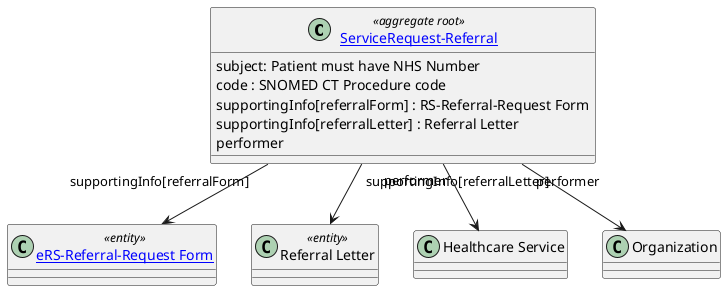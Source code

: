 @startuml


class "[[StructureDefinition-ServiceRequest-Referral.html ServiceRequest-Referral]]" as ServiceRequest <<aggregate root>> {
subject: Patient must have NHS Number
code : SNOMED CT Procedure code
supportingInfo[referralForm] : RS-Referral-Request Form
supportingInfo[referralLetter] : Referral Letter
performer
}

class "[[Questionnaire-eRS-Referral-Request.html eRS-Referral-Request Form]]" as form <<entity>> {
}

class "Referral Letter" as Composition <<entity>> {
}

class "Healthcare Service" as service

class Organization {
}

ServiceRequest "supportingInfo[referralForm]" --> form
ServiceRequest "supportingInfo[referralLetter]" --> Composition
ServiceRequest "performer" --> service
ServiceRequest "performer" --> Organization

@enduml
